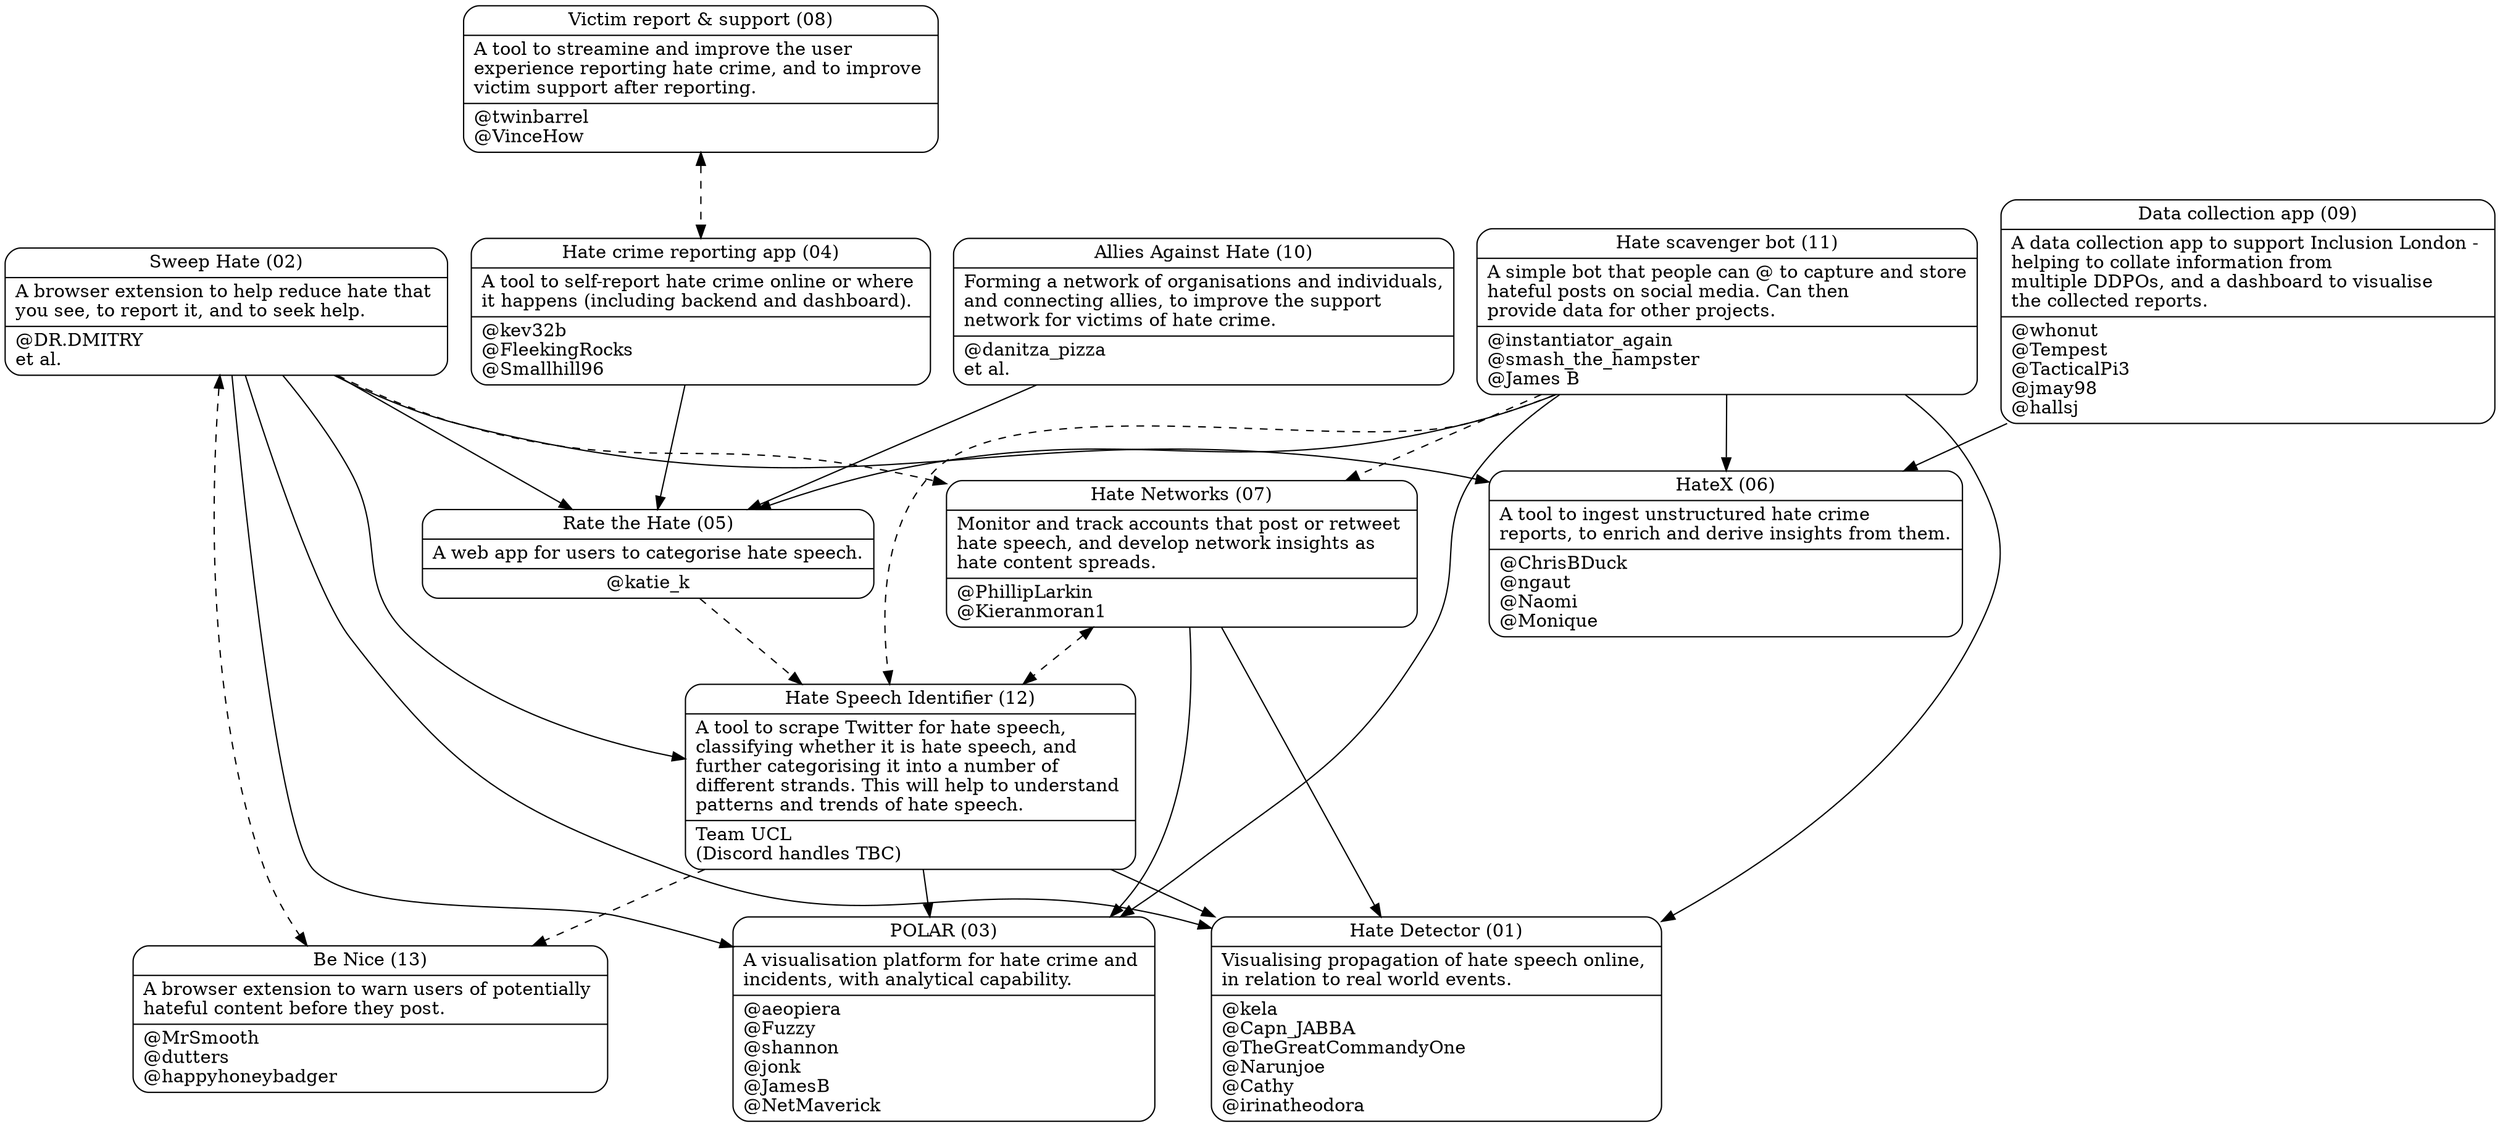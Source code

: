 digraph "Hack Hate 2020" {
    p1 [label="{<f0> Hate Detector (01)           |<f1> Visualising propagation of hate speech online, \lin relation to real world events.\l|<f2> @kela\l@Capn_JABBA\l@TheGreatCommandyOne\l@Narunjoe\l@Cathy\l@irinatheodora\l}" shape=Mrecord];
    p2 [label="{<f0> Sweep Hate (02)              |<f1> A browser extension to help reduce hate that \lyou see, to report it, and to seek help.\l|<f2> @DR.DMITRY\let al.\l}" shape=Mrecord];
    p3 [label="{<f0> POLAR (03)                   |<f1> A visualisation platform for hate crime and \lincidents, with analytical capability.\l|<f2> @aeopiera\l@Fuzzy\l@shannon\l@jonk\l@JamesB\l@NetMaverick\l}" shape=Mrecord];
    p4 [label="{<f0> Hate crime reporting app (04)|<f1> A tool to self-report hate crime online or where \lit happens (including backend and dashboard).\l|<f2> @kev32b\l@FleekingRocks\l@Smallhill96\l}" shape=Mrecord];
    p5 [label="{<f0> Rate the Hate (05)           |<f1> A web app for users to categorise hate speech.\l|<f2> @katie_k}" shape=Mrecord];
    p6 [label="{<f0> HateX (06)                   |<f1> A tool to ingest unstructured hate crime \lreports, to enrich and derive insights from them.\l|<f2> @ChrisBDuck\l@ngaut\l@Naomi\l@Monique\l}" shape=Mrecord];
    p7 [label="{<f0> Hate Networks (07)           |<f1> Monitor and track accounts that post or retweet \lhate speech, and develop network insights as \lhate content spreads.\l|<f2> @PhillipLarkin\l@Kieranmoran1\l}" shape=Mrecord];
    p8 [label="{<f0> Victim report & support (08) |<f1> A tool to streamine and improve the user \lexperience reporting hate crime, and to improve \lvictim support after reporting.\l|<f2> @twinbarrel\l@VinceHow\l}" shape=Mrecord];
    p9 [label="{<f0> Data collection app (09)     |<f1> A data collection app to support Inclusion London - \lhelping to collate information from \lmultiple DDPOs, and a dashboard to visualise \lthe collected reports.\l|<f2> @whonut\l@Tempest\l@TacticalPi3\l@jmay98\l@hallsj\l}" shape=Mrecord];
    p10 [label="{<f0> Allies Against Hate (10)    |<f1> Forming a network of organisations and individuals,\land connecting allies, to improve the support \lnetwork for victims of hate crime.\l|<f2> @danitza_pizza\let al.\l}" shape=Mrecord];
    p11 [label="{<f0> Hate scavenger bot (11)     |<f1> A simple bot that people can @ to capture and store\lhateful posts on social media. Can then \lprovide data for other projects.\l|<f2> @instantiator_again\l@smash_the_hampster\l@James B\l}" shape=Mrecord];
    p12 [label="{<f0> Hate Speech Identifier (12) |<f1> A tool to scrape Twitter for hate speech, \lclassifying whether it is hate speech, and \lfurther categorising it into a number of \ldifferent strands. This will help to understand \lpatterns and trends of hate speech.\l|<f2> Team UCL\l(Discord handles TBC)\l}" shape=Mrecord];
    p13 [label="{<f0> Be Nice (13)                |<f1> A browser extension to warn users of potentially \lhateful content before they post.\l|<f2> @MrSmooth\l@dutters\l@happyhoneybadger\l}" shape=Mrecord];

    p11 -> p5;
    p10 -> p5;
    p11 -> p3;
    p2 -> p3;
    p7 -> p3;
    p12 -> p3;
    p2 -> p13 [dir=both, style=dashed];
    p2 -> p12;
    p11 -> p12 [style=dashed];
    p5 -> p12 [style=dashed];
    p2 -> p7 [style=dashed];
    p11 -> p7 [style=dashed];
    p7 -> p1;
    p11 -> p1;
    p12 -> p1;
    p12 -> p13 [style=dashed];
    p2 -> p1;
    p4 -> p5;
    p9 -> p6;
    p11 -> p6;
    p2 -> p6;
    p2 -> p5;
    p7 -> p12 [dir=both, style=dashed];
    p8 -> p4 [dir=both, style=dashed];
}
